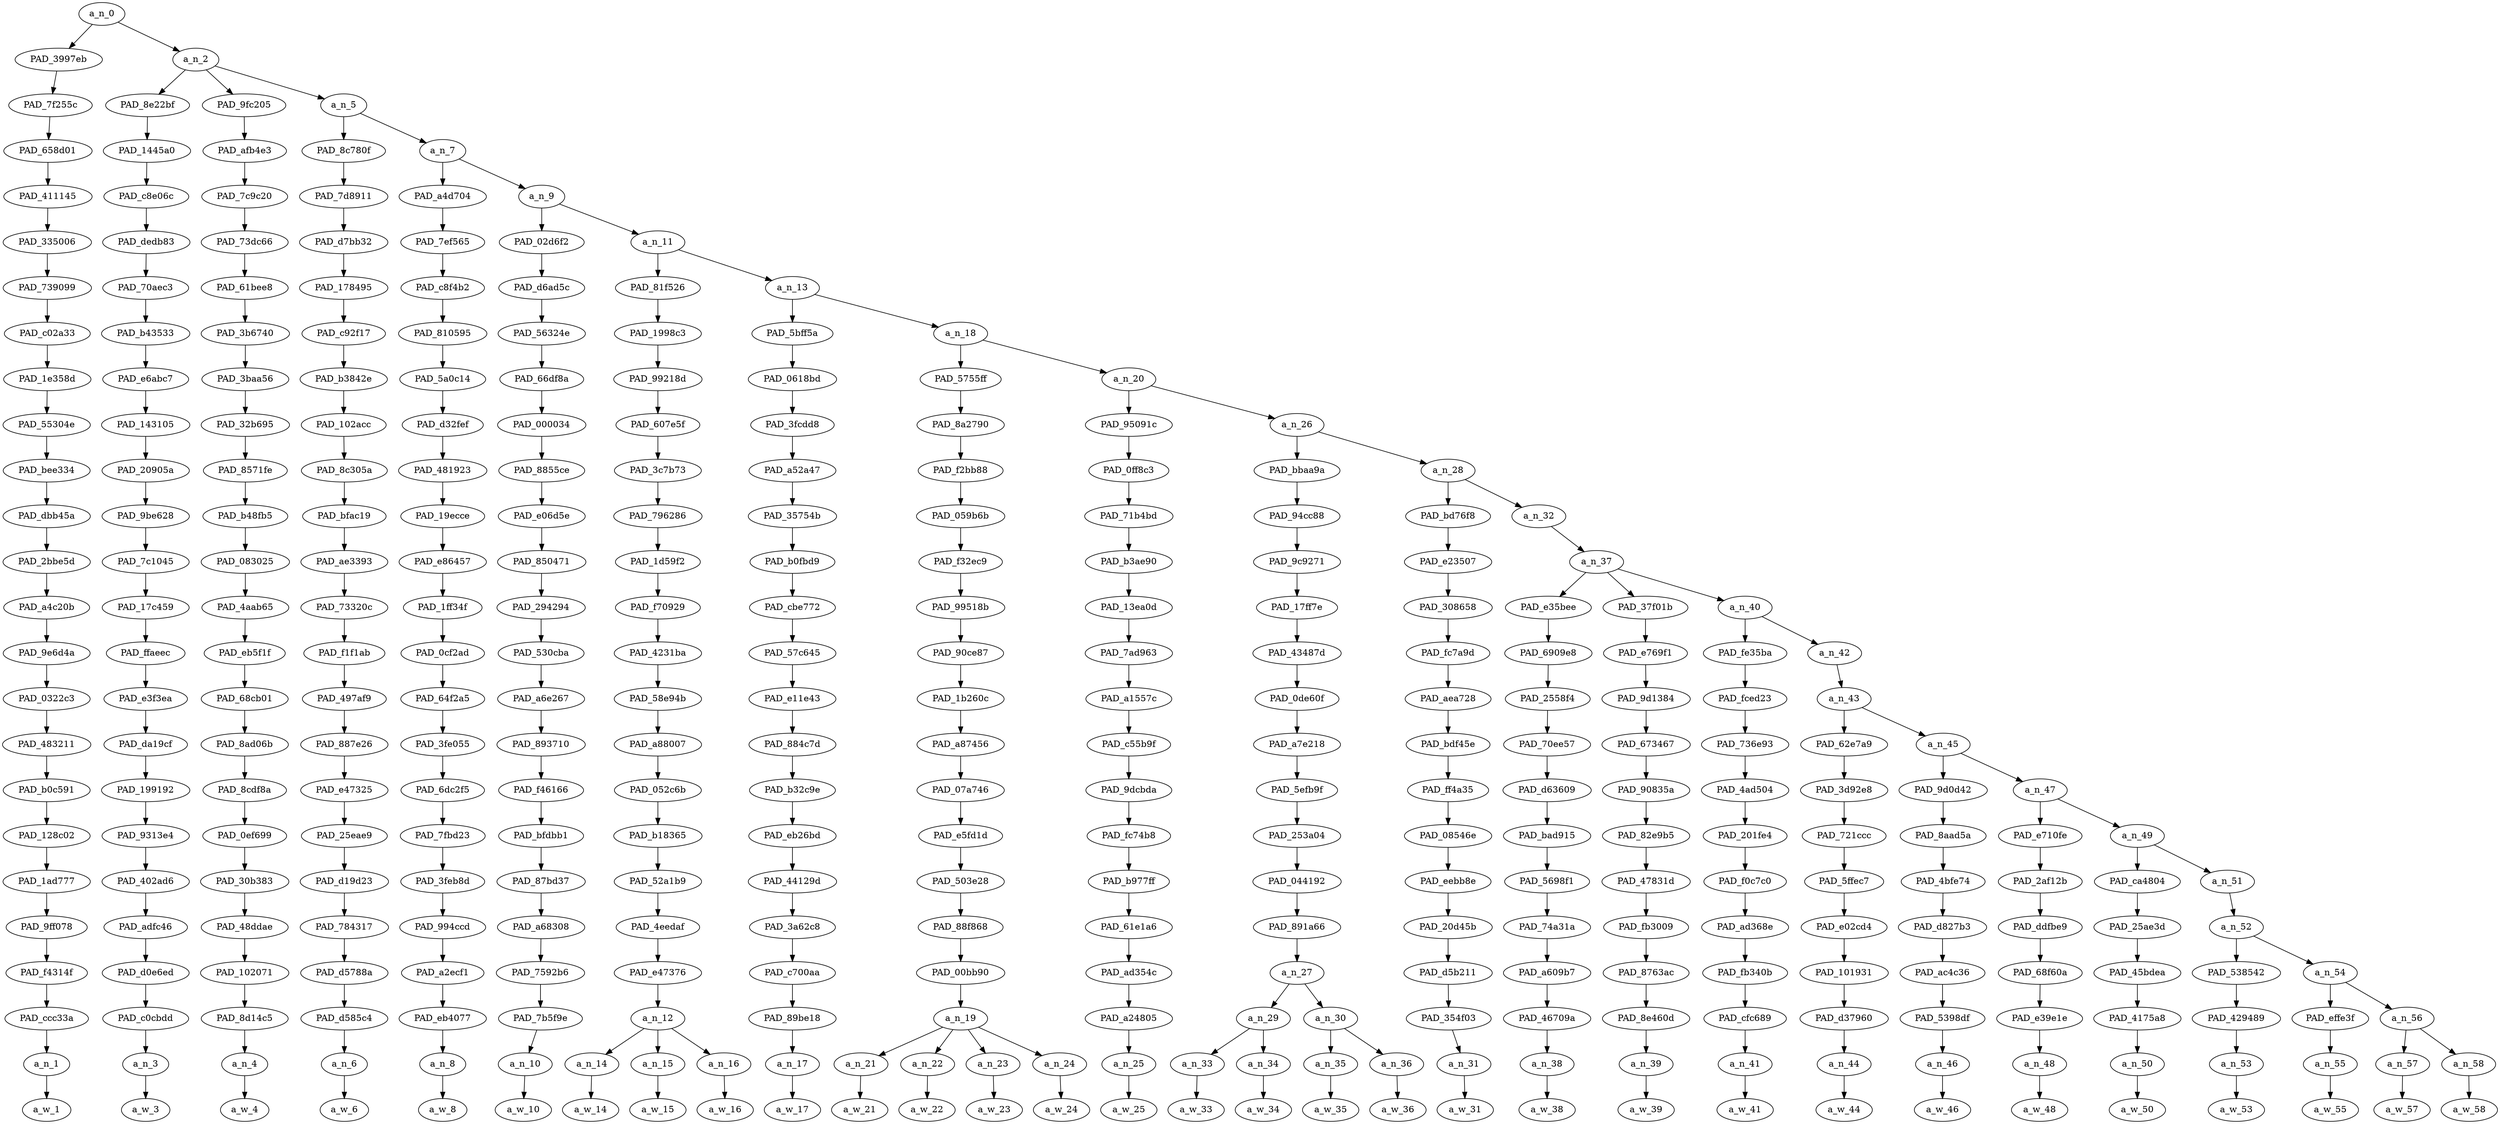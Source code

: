 strict digraph "" {
	a_n_0	[div_dir=1,
		index=0,
		level=24,
		pos="1.2126731872558594,24!",
		text_span="[0, 1, 2, 3, 4, 5, 6, 7, 8, 9, 10, 11, 12, 13, 14, 15, 16, 17, 18, 19, 20, 21, 22, 23, 24, 25, 26, 27, 28, 29, 30]",
		value=0.99999999];
	PAD_3997eb	[div_dir=1,
		index=0,
		level=23,
		pos="0.0,23!",
		text_span="[0]",
		value=0.02581106];
	a_n_0 -> PAD_3997eb;
	a_n_2	[div_dir=1,
		index=1,
		level=23,
		pos="2.4253463745117188,23!",
		text_span="[1, 2, 3, 4, 5, 6, 7, 8, 9, 10, 11, 12, 13, 14, 15, 16, 17, 18, 19, 20, 21, 22, 23, 24, 25, 26, 27, 28, 29, 30]",
		value=0.97408934];
	a_n_0 -> a_n_2;
	PAD_7f255c	[div_dir=1,
		index=0,
		level=22,
		pos="0.0,22!",
		text_span="[0]",
		value=0.02581106];
	PAD_3997eb -> PAD_7f255c;
	PAD_658d01	[div_dir=1,
		index=0,
		level=21,
		pos="0.0,21!",
		text_span="[0]",
		value=0.02581106];
	PAD_7f255c -> PAD_658d01;
	PAD_411145	[div_dir=1,
		index=0,
		level=20,
		pos="0.0,20!",
		text_span="[0]",
		value=0.02581106];
	PAD_658d01 -> PAD_411145;
	PAD_335006	[div_dir=1,
		index=0,
		level=19,
		pos="0.0,19!",
		text_span="[0]",
		value=0.02581106];
	PAD_411145 -> PAD_335006;
	PAD_739099	[div_dir=1,
		index=0,
		level=18,
		pos="0.0,18!",
		text_span="[0]",
		value=0.02581106];
	PAD_335006 -> PAD_739099;
	PAD_c02a33	[div_dir=1,
		index=0,
		level=17,
		pos="0.0,17!",
		text_span="[0]",
		value=0.02581106];
	PAD_739099 -> PAD_c02a33;
	PAD_1e358d	[div_dir=1,
		index=0,
		level=16,
		pos="0.0,16!",
		text_span="[0]",
		value=0.02581106];
	PAD_c02a33 -> PAD_1e358d;
	PAD_55304e	[div_dir=1,
		index=0,
		level=15,
		pos="0.0,15!",
		text_span="[0]",
		value=0.02581106];
	PAD_1e358d -> PAD_55304e;
	PAD_bee334	[div_dir=1,
		index=0,
		level=14,
		pos="0.0,14!",
		text_span="[0]",
		value=0.02581106];
	PAD_55304e -> PAD_bee334;
	PAD_dbb45a	[div_dir=1,
		index=0,
		level=13,
		pos="0.0,13!",
		text_span="[0]",
		value=0.02581106];
	PAD_bee334 -> PAD_dbb45a;
	PAD_2bbe5d	[div_dir=1,
		index=0,
		level=12,
		pos="0.0,12!",
		text_span="[0]",
		value=0.02581106];
	PAD_dbb45a -> PAD_2bbe5d;
	PAD_a4c20b	[div_dir=1,
		index=0,
		level=11,
		pos="0.0,11!",
		text_span="[0]",
		value=0.02581106];
	PAD_2bbe5d -> PAD_a4c20b;
	PAD_9e6d4a	[div_dir=1,
		index=0,
		level=10,
		pos="0.0,10!",
		text_span="[0]",
		value=0.02581106];
	PAD_a4c20b -> PAD_9e6d4a;
	PAD_0322c3	[div_dir=1,
		index=0,
		level=9,
		pos="0.0,9!",
		text_span="[0]",
		value=0.02581106];
	PAD_9e6d4a -> PAD_0322c3;
	PAD_483211	[div_dir=1,
		index=0,
		level=8,
		pos="0.0,8!",
		text_span="[0]",
		value=0.02581106];
	PAD_0322c3 -> PAD_483211;
	PAD_b0c591	[div_dir=1,
		index=0,
		level=7,
		pos="0.0,7!",
		text_span="[0]",
		value=0.02581106];
	PAD_483211 -> PAD_b0c591;
	PAD_128c02	[div_dir=1,
		index=0,
		level=6,
		pos="0.0,6!",
		text_span="[0]",
		value=0.02581106];
	PAD_b0c591 -> PAD_128c02;
	PAD_1ad777	[div_dir=1,
		index=0,
		level=5,
		pos="0.0,5!",
		text_span="[0]",
		value=0.02581106];
	PAD_128c02 -> PAD_1ad777;
	PAD_9ff078	[div_dir=1,
		index=0,
		level=4,
		pos="0.0,4!",
		text_span="[0]",
		value=0.02581106];
	PAD_1ad777 -> PAD_9ff078;
	PAD_f4314f	[div_dir=1,
		index=0,
		level=3,
		pos="0.0,3!",
		text_span="[0]",
		value=0.02581106];
	PAD_9ff078 -> PAD_f4314f;
	PAD_ccc33a	[div_dir=1,
		index=0,
		level=2,
		pos="0.0,2!",
		text_span="[0]",
		value=0.02581106];
	PAD_f4314f -> PAD_ccc33a;
	a_n_1	[div_dir=1,
		index=0,
		level=1,
		pos="0.0,1!",
		text_span="[0]",
		value=0.02581106];
	PAD_ccc33a -> a_n_1;
	a_w_1	[div_dir=0,
		index=0,
		level=0,
		pos="0,0!",
		text_span="[0]",
		value="<user>"];
	a_n_1 -> a_w_1;
	PAD_8e22bf	[div_dir=-1,
		index=1,
		level=22,
		pos="1.0,22!",
		text_span="[1]",
		value=0.02564297];
	a_n_2 -> PAD_8e22bf;
	PAD_9fc205	[div_dir=-1,
		index=2,
		level=22,
		pos="2.0,22!",
		text_span="[2]",
		value=0.02398018];
	a_n_2 -> PAD_9fc205;
	a_n_5	[div_dir=1,
		index=3,
		level=22,
		pos="4.276039123535156,22!",
		text_span="[3, 4, 5, 6, 7, 8, 9, 10, 11, 12, 13, 14, 15, 16, 17, 18, 19, 20, 21, 22, 23, 24, 25, 26, 27, 28, 29, 30]",
		value=0.92436848];
	a_n_2 -> a_n_5;
	PAD_1445a0	[div_dir=-1,
		index=1,
		level=21,
		pos="1.0,21!",
		text_span="[1]",
		value=0.02564297];
	PAD_8e22bf -> PAD_1445a0;
	PAD_c8e06c	[div_dir=-1,
		index=1,
		level=20,
		pos="1.0,20!",
		text_span="[1]",
		value=0.02564297];
	PAD_1445a0 -> PAD_c8e06c;
	PAD_dedb83	[div_dir=-1,
		index=1,
		level=19,
		pos="1.0,19!",
		text_span="[1]",
		value=0.02564297];
	PAD_c8e06c -> PAD_dedb83;
	PAD_70aec3	[div_dir=-1,
		index=1,
		level=18,
		pos="1.0,18!",
		text_span="[1]",
		value=0.02564297];
	PAD_dedb83 -> PAD_70aec3;
	PAD_b43533	[div_dir=-1,
		index=1,
		level=17,
		pos="1.0,17!",
		text_span="[1]",
		value=0.02564297];
	PAD_70aec3 -> PAD_b43533;
	PAD_e6abc7	[div_dir=-1,
		index=1,
		level=16,
		pos="1.0,16!",
		text_span="[1]",
		value=0.02564297];
	PAD_b43533 -> PAD_e6abc7;
	PAD_143105	[div_dir=-1,
		index=1,
		level=15,
		pos="1.0,15!",
		text_span="[1]",
		value=0.02564297];
	PAD_e6abc7 -> PAD_143105;
	PAD_20905a	[div_dir=-1,
		index=1,
		level=14,
		pos="1.0,14!",
		text_span="[1]",
		value=0.02564297];
	PAD_143105 -> PAD_20905a;
	PAD_9be628	[div_dir=-1,
		index=1,
		level=13,
		pos="1.0,13!",
		text_span="[1]",
		value=0.02564297];
	PAD_20905a -> PAD_9be628;
	PAD_7c1045	[div_dir=-1,
		index=1,
		level=12,
		pos="1.0,12!",
		text_span="[1]",
		value=0.02564297];
	PAD_9be628 -> PAD_7c1045;
	PAD_17c459	[div_dir=-1,
		index=1,
		level=11,
		pos="1.0,11!",
		text_span="[1]",
		value=0.02564297];
	PAD_7c1045 -> PAD_17c459;
	PAD_ffaeec	[div_dir=-1,
		index=1,
		level=10,
		pos="1.0,10!",
		text_span="[1]",
		value=0.02564297];
	PAD_17c459 -> PAD_ffaeec;
	PAD_e3f3ea	[div_dir=-1,
		index=1,
		level=9,
		pos="1.0,9!",
		text_span="[1]",
		value=0.02564297];
	PAD_ffaeec -> PAD_e3f3ea;
	PAD_da19cf	[div_dir=-1,
		index=1,
		level=8,
		pos="1.0,8!",
		text_span="[1]",
		value=0.02564297];
	PAD_e3f3ea -> PAD_da19cf;
	PAD_199192	[div_dir=-1,
		index=1,
		level=7,
		pos="1.0,7!",
		text_span="[1]",
		value=0.02564297];
	PAD_da19cf -> PAD_199192;
	PAD_9313e4	[div_dir=-1,
		index=1,
		level=6,
		pos="1.0,6!",
		text_span="[1]",
		value=0.02564297];
	PAD_199192 -> PAD_9313e4;
	PAD_402ad6	[div_dir=-1,
		index=1,
		level=5,
		pos="1.0,5!",
		text_span="[1]",
		value=0.02564297];
	PAD_9313e4 -> PAD_402ad6;
	PAD_adfc46	[div_dir=-1,
		index=1,
		level=4,
		pos="1.0,4!",
		text_span="[1]",
		value=0.02564297];
	PAD_402ad6 -> PAD_adfc46;
	PAD_d0e6ed	[div_dir=-1,
		index=1,
		level=3,
		pos="1.0,3!",
		text_span="[1]",
		value=0.02564297];
	PAD_adfc46 -> PAD_d0e6ed;
	PAD_c0cbdd	[div_dir=-1,
		index=1,
		level=2,
		pos="1.0,2!",
		text_span="[1]",
		value=0.02564297];
	PAD_d0e6ed -> PAD_c0cbdd;
	a_n_3	[div_dir=-1,
		index=1,
		level=1,
		pos="1.0,1!",
		text_span="[1]",
		value=0.02564297];
	PAD_c0cbdd -> a_n_3;
	a_w_3	[div_dir=0,
		index=1,
		level=0,
		pos="1,0!",
		text_span="[1]",
		value=do];
	a_n_3 -> a_w_3;
	PAD_afb4e3	[div_dir=-1,
		index=2,
		level=21,
		pos="2.0,21!",
		text_span="[2]",
		value=0.02398018];
	PAD_9fc205 -> PAD_afb4e3;
	PAD_7c9c20	[div_dir=-1,
		index=2,
		level=20,
		pos="2.0,20!",
		text_span="[2]",
		value=0.02398018];
	PAD_afb4e3 -> PAD_7c9c20;
	PAD_73dc66	[div_dir=-1,
		index=2,
		level=19,
		pos="2.0,19!",
		text_span="[2]",
		value=0.02398018];
	PAD_7c9c20 -> PAD_73dc66;
	PAD_61bee8	[div_dir=-1,
		index=2,
		level=18,
		pos="2.0,18!",
		text_span="[2]",
		value=0.02398018];
	PAD_73dc66 -> PAD_61bee8;
	PAD_3b6740	[div_dir=-1,
		index=2,
		level=17,
		pos="2.0,17!",
		text_span="[2]",
		value=0.02398018];
	PAD_61bee8 -> PAD_3b6740;
	PAD_3baa56	[div_dir=-1,
		index=2,
		level=16,
		pos="2.0,16!",
		text_span="[2]",
		value=0.02398018];
	PAD_3b6740 -> PAD_3baa56;
	PAD_32b695	[div_dir=-1,
		index=2,
		level=15,
		pos="2.0,15!",
		text_span="[2]",
		value=0.02398018];
	PAD_3baa56 -> PAD_32b695;
	PAD_8571fe	[div_dir=-1,
		index=2,
		level=14,
		pos="2.0,14!",
		text_span="[2]",
		value=0.02398018];
	PAD_32b695 -> PAD_8571fe;
	PAD_b48fb5	[div_dir=-1,
		index=2,
		level=13,
		pos="2.0,13!",
		text_span="[2]",
		value=0.02398018];
	PAD_8571fe -> PAD_b48fb5;
	PAD_083025	[div_dir=-1,
		index=2,
		level=12,
		pos="2.0,12!",
		text_span="[2]",
		value=0.02398018];
	PAD_b48fb5 -> PAD_083025;
	PAD_4aab65	[div_dir=-1,
		index=2,
		level=11,
		pos="2.0,11!",
		text_span="[2]",
		value=0.02398018];
	PAD_083025 -> PAD_4aab65;
	PAD_eb5f1f	[div_dir=-1,
		index=2,
		level=10,
		pos="2.0,10!",
		text_span="[2]",
		value=0.02398018];
	PAD_4aab65 -> PAD_eb5f1f;
	PAD_68cb01	[div_dir=-1,
		index=2,
		level=9,
		pos="2.0,9!",
		text_span="[2]",
		value=0.02398018];
	PAD_eb5f1f -> PAD_68cb01;
	PAD_8ad06b	[div_dir=-1,
		index=2,
		level=8,
		pos="2.0,8!",
		text_span="[2]",
		value=0.02398018];
	PAD_68cb01 -> PAD_8ad06b;
	PAD_8cdf8a	[div_dir=-1,
		index=2,
		level=7,
		pos="2.0,7!",
		text_span="[2]",
		value=0.02398018];
	PAD_8ad06b -> PAD_8cdf8a;
	PAD_0ef699	[div_dir=-1,
		index=2,
		level=6,
		pos="2.0,6!",
		text_span="[2]",
		value=0.02398018];
	PAD_8cdf8a -> PAD_0ef699;
	PAD_30b383	[div_dir=-1,
		index=2,
		level=5,
		pos="2.0,5!",
		text_span="[2]",
		value=0.02398018];
	PAD_0ef699 -> PAD_30b383;
	PAD_48ddae	[div_dir=-1,
		index=2,
		level=4,
		pos="2.0,4!",
		text_span="[2]",
		value=0.02398018];
	PAD_30b383 -> PAD_48ddae;
	PAD_102071	[div_dir=-1,
		index=2,
		level=3,
		pos="2.0,3!",
		text_span="[2]",
		value=0.02398018];
	PAD_48ddae -> PAD_102071;
	PAD_8d14c5	[div_dir=-1,
		index=2,
		level=2,
		pos="2.0,2!",
		text_span="[2]",
		value=0.02398018];
	PAD_102071 -> PAD_8d14c5;
	a_n_4	[div_dir=-1,
		index=2,
		level=1,
		pos="2.0,1!",
		text_span="[2]",
		value=0.02398018];
	PAD_8d14c5 -> a_n_4;
	a_w_4	[div_dir=0,
		index=2,
		level=0,
		pos="2,0!",
		text_span="[2]",
		value=not];
	a_n_4 -> a_w_4;
	PAD_8c780f	[div_dir=-1,
		index=3,
		level=21,
		pos="3.0,21!",
		text_span="[3]",
		value=0.02408122];
	a_n_5 -> PAD_8c780f;
	a_n_7	[div_dir=1,
		index=4,
		level=21,
		pos="5.5520782470703125,21!",
		text_span="[4, 5, 6, 7, 8, 9, 10, 11, 12, 13, 14, 15, 16, 17, 18, 19, 20, 21, 22, 23, 24, 25, 26, 27, 28, 29, 30]",
		value=0.90015254];
	a_n_5 -> a_n_7;
	PAD_7d8911	[div_dir=-1,
		index=3,
		level=20,
		pos="3.0,20!",
		text_span="[3]",
		value=0.02408122];
	PAD_8c780f -> PAD_7d8911;
	PAD_d7bb32	[div_dir=-1,
		index=3,
		level=19,
		pos="3.0,19!",
		text_span="[3]",
		value=0.02408122];
	PAD_7d8911 -> PAD_d7bb32;
	PAD_178495	[div_dir=-1,
		index=3,
		level=18,
		pos="3.0,18!",
		text_span="[3]",
		value=0.02408122];
	PAD_d7bb32 -> PAD_178495;
	PAD_c92f17	[div_dir=-1,
		index=3,
		level=17,
		pos="3.0,17!",
		text_span="[3]",
		value=0.02408122];
	PAD_178495 -> PAD_c92f17;
	PAD_b3842e	[div_dir=-1,
		index=3,
		level=16,
		pos="3.0,16!",
		text_span="[3]",
		value=0.02408122];
	PAD_c92f17 -> PAD_b3842e;
	PAD_102acc	[div_dir=-1,
		index=3,
		level=15,
		pos="3.0,15!",
		text_span="[3]",
		value=0.02408122];
	PAD_b3842e -> PAD_102acc;
	PAD_8c305a	[div_dir=-1,
		index=3,
		level=14,
		pos="3.0,14!",
		text_span="[3]",
		value=0.02408122];
	PAD_102acc -> PAD_8c305a;
	PAD_bfac19	[div_dir=-1,
		index=3,
		level=13,
		pos="3.0,13!",
		text_span="[3]",
		value=0.02408122];
	PAD_8c305a -> PAD_bfac19;
	PAD_ae3393	[div_dir=-1,
		index=3,
		level=12,
		pos="3.0,12!",
		text_span="[3]",
		value=0.02408122];
	PAD_bfac19 -> PAD_ae3393;
	PAD_73320c	[div_dir=-1,
		index=3,
		level=11,
		pos="3.0,11!",
		text_span="[3]",
		value=0.02408122];
	PAD_ae3393 -> PAD_73320c;
	PAD_f1f1ab	[div_dir=-1,
		index=3,
		level=10,
		pos="3.0,10!",
		text_span="[3]",
		value=0.02408122];
	PAD_73320c -> PAD_f1f1ab;
	PAD_497af9	[div_dir=-1,
		index=3,
		level=9,
		pos="3.0,9!",
		text_span="[3]",
		value=0.02408122];
	PAD_f1f1ab -> PAD_497af9;
	PAD_887e26	[div_dir=-1,
		index=3,
		level=8,
		pos="3.0,8!",
		text_span="[3]",
		value=0.02408122];
	PAD_497af9 -> PAD_887e26;
	PAD_e47325	[div_dir=-1,
		index=3,
		level=7,
		pos="3.0,7!",
		text_span="[3]",
		value=0.02408122];
	PAD_887e26 -> PAD_e47325;
	PAD_25eae9	[div_dir=-1,
		index=3,
		level=6,
		pos="3.0,6!",
		text_span="[3]",
		value=0.02408122];
	PAD_e47325 -> PAD_25eae9;
	PAD_d19d23	[div_dir=-1,
		index=3,
		level=5,
		pos="3.0,5!",
		text_span="[3]",
		value=0.02408122];
	PAD_25eae9 -> PAD_d19d23;
	PAD_784317	[div_dir=-1,
		index=3,
		level=4,
		pos="3.0,4!",
		text_span="[3]",
		value=0.02408122];
	PAD_d19d23 -> PAD_784317;
	PAD_d5788a	[div_dir=-1,
		index=3,
		level=3,
		pos="3.0,3!",
		text_span="[3]",
		value=0.02408122];
	PAD_784317 -> PAD_d5788a;
	PAD_d585c4	[div_dir=-1,
		index=3,
		level=2,
		pos="3.0,2!",
		text_span="[3]",
		value=0.02408122];
	PAD_d5788a -> PAD_d585c4;
	a_n_6	[div_dir=-1,
		index=3,
		level=1,
		pos="3.0,1!",
		text_span="[3]",
		value=0.02408122];
	PAD_d585c4 -> a_n_6;
	a_w_6	[div_dir=0,
		index=3,
		level=0,
		pos="3,0!",
		text_span="[3]",
		value=be];
	a_n_6 -> a_w_6;
	PAD_a4d704	[div_dir=-1,
		index=4,
		level=20,
		pos="4.0,20!",
		text_span="[4]",
		value=0.03115845];
	a_n_7 -> PAD_a4d704;
	a_n_9	[div_dir=1,
		index=5,
		level=20,
		pos="7.104156494140625,20!",
		text_span="[5, 6, 7, 8, 9, 10, 11, 12, 13, 14, 15, 16, 17, 18, 19, 20, 21, 22, 23, 24, 25, 26, 27, 28, 29, 30]",
		value=0.86882609];
	a_n_7 -> a_n_9;
	PAD_7ef565	[div_dir=-1,
		index=4,
		level=19,
		pos="4.0,19!",
		text_span="[4]",
		value=0.03115845];
	PAD_a4d704 -> PAD_7ef565;
	PAD_c8f4b2	[div_dir=-1,
		index=4,
		level=18,
		pos="4.0,18!",
		text_span="[4]",
		value=0.03115845];
	PAD_7ef565 -> PAD_c8f4b2;
	PAD_810595	[div_dir=-1,
		index=4,
		level=17,
		pos="4.0,17!",
		text_span="[4]",
		value=0.03115845];
	PAD_c8f4b2 -> PAD_810595;
	PAD_5a0c14	[div_dir=-1,
		index=4,
		level=16,
		pos="4.0,16!",
		text_span="[4]",
		value=0.03115845];
	PAD_810595 -> PAD_5a0c14;
	PAD_d32fef	[div_dir=-1,
		index=4,
		level=15,
		pos="4.0,15!",
		text_span="[4]",
		value=0.03115845];
	PAD_5a0c14 -> PAD_d32fef;
	PAD_481923	[div_dir=-1,
		index=4,
		level=14,
		pos="4.0,14!",
		text_span="[4]",
		value=0.03115845];
	PAD_d32fef -> PAD_481923;
	PAD_19ecce	[div_dir=-1,
		index=4,
		level=13,
		pos="4.0,13!",
		text_span="[4]",
		value=0.03115845];
	PAD_481923 -> PAD_19ecce;
	PAD_e86457	[div_dir=-1,
		index=4,
		level=12,
		pos="4.0,12!",
		text_span="[4]",
		value=0.03115845];
	PAD_19ecce -> PAD_e86457;
	PAD_1ff34f	[div_dir=-1,
		index=4,
		level=11,
		pos="4.0,11!",
		text_span="[4]",
		value=0.03115845];
	PAD_e86457 -> PAD_1ff34f;
	PAD_0cf2ad	[div_dir=-1,
		index=4,
		level=10,
		pos="4.0,10!",
		text_span="[4]",
		value=0.03115845];
	PAD_1ff34f -> PAD_0cf2ad;
	PAD_64f2a5	[div_dir=-1,
		index=4,
		level=9,
		pos="4.0,9!",
		text_span="[4]",
		value=0.03115845];
	PAD_0cf2ad -> PAD_64f2a5;
	PAD_3fe055	[div_dir=-1,
		index=4,
		level=8,
		pos="4.0,8!",
		text_span="[4]",
		value=0.03115845];
	PAD_64f2a5 -> PAD_3fe055;
	PAD_6dc2f5	[div_dir=-1,
		index=4,
		level=7,
		pos="4.0,7!",
		text_span="[4]",
		value=0.03115845];
	PAD_3fe055 -> PAD_6dc2f5;
	PAD_7fbd23	[div_dir=-1,
		index=4,
		level=6,
		pos="4.0,6!",
		text_span="[4]",
		value=0.03115845];
	PAD_6dc2f5 -> PAD_7fbd23;
	PAD_3feb8d	[div_dir=-1,
		index=4,
		level=5,
		pos="4.0,5!",
		text_span="[4]",
		value=0.03115845];
	PAD_7fbd23 -> PAD_3feb8d;
	PAD_994ccd	[div_dir=-1,
		index=4,
		level=4,
		pos="4.0,4!",
		text_span="[4]",
		value=0.03115845];
	PAD_3feb8d -> PAD_994ccd;
	PAD_a2ecf1	[div_dir=-1,
		index=4,
		level=3,
		pos="4.0,3!",
		text_span="[4]",
		value=0.03115845];
	PAD_994ccd -> PAD_a2ecf1;
	PAD_eb4077	[div_dir=-1,
		index=4,
		level=2,
		pos="4.0,2!",
		text_span="[4]",
		value=0.03115845];
	PAD_a2ecf1 -> PAD_eb4077;
	a_n_8	[div_dir=-1,
		index=4,
		level=1,
		pos="4.0,1!",
		text_span="[4]",
		value=0.03115845];
	PAD_eb4077 -> a_n_8;
	a_w_8	[div_dir=0,
		index=4,
		level=0,
		pos="4,0!",
		text_span="[4]",
		value=scared];
	a_n_8 -> a_w_8;
	PAD_02d6f2	[div_dir=-1,
		index=5,
		level=19,
		pos="5.0,19!",
		text_span="[5]",
		value=0.02074147];
	a_n_9 -> PAD_02d6f2;
	a_n_11	[div_dir=1,
		index=6,
		level=19,
		pos="9.20831298828125,19!",
		text_span="[6, 7, 8, 9, 10, 11, 12, 13, 14, 15, 16, 17, 18, 19, 20, 21, 22, 23, 24, 25, 26, 27, 28, 29, 30]",
		value=0.84789251];
	a_n_9 -> a_n_11;
	PAD_d6ad5c	[div_dir=-1,
		index=5,
		level=18,
		pos="5.0,18!",
		text_span="[5]",
		value=0.02074147];
	PAD_02d6f2 -> PAD_d6ad5c;
	PAD_56324e	[div_dir=-1,
		index=5,
		level=17,
		pos="5.0,17!",
		text_span="[5]",
		value=0.02074147];
	PAD_d6ad5c -> PAD_56324e;
	PAD_66df8a	[div_dir=-1,
		index=5,
		level=16,
		pos="5.0,16!",
		text_span="[5]",
		value=0.02074147];
	PAD_56324e -> PAD_66df8a;
	PAD_000034	[div_dir=-1,
		index=5,
		level=15,
		pos="5.0,15!",
		text_span="[5]",
		value=0.02074147];
	PAD_66df8a -> PAD_000034;
	PAD_8855ce	[div_dir=-1,
		index=5,
		level=14,
		pos="5.0,14!",
		text_span="[5]",
		value=0.02074147];
	PAD_000034 -> PAD_8855ce;
	PAD_e06d5e	[div_dir=-1,
		index=5,
		level=13,
		pos="5.0,13!",
		text_span="[5]",
		value=0.02074147];
	PAD_8855ce -> PAD_e06d5e;
	PAD_850471	[div_dir=-1,
		index=5,
		level=12,
		pos="5.0,12!",
		text_span="[5]",
		value=0.02074147];
	PAD_e06d5e -> PAD_850471;
	PAD_294294	[div_dir=-1,
		index=5,
		level=11,
		pos="5.0,11!",
		text_span="[5]",
		value=0.02074147];
	PAD_850471 -> PAD_294294;
	PAD_530cba	[div_dir=-1,
		index=5,
		level=10,
		pos="5.0,10!",
		text_span="[5]",
		value=0.02074147];
	PAD_294294 -> PAD_530cba;
	PAD_a6e267	[div_dir=-1,
		index=5,
		level=9,
		pos="5.0,9!",
		text_span="[5]",
		value=0.02074147];
	PAD_530cba -> PAD_a6e267;
	PAD_893710	[div_dir=-1,
		index=5,
		level=8,
		pos="5.0,8!",
		text_span="[5]",
		value=0.02074147];
	PAD_a6e267 -> PAD_893710;
	PAD_f46166	[div_dir=-1,
		index=5,
		level=7,
		pos="5.0,7!",
		text_span="[5]",
		value=0.02074147];
	PAD_893710 -> PAD_f46166;
	PAD_bfdbb1	[div_dir=-1,
		index=5,
		level=6,
		pos="5.0,6!",
		text_span="[5]",
		value=0.02074147];
	PAD_f46166 -> PAD_bfdbb1;
	PAD_87bd37	[div_dir=-1,
		index=5,
		level=5,
		pos="5.0,5!",
		text_span="[5]",
		value=0.02074147];
	PAD_bfdbb1 -> PAD_87bd37;
	PAD_a68308	[div_dir=-1,
		index=5,
		level=4,
		pos="5.0,4!",
		text_span="[5]",
		value=0.02074147];
	PAD_87bd37 -> PAD_a68308;
	PAD_7592b6	[div_dir=-1,
		index=5,
		level=3,
		pos="5.0,3!",
		text_span="[5]",
		value=0.02074147];
	PAD_a68308 -> PAD_7592b6;
	PAD_7b5f9e	[div_dir=-1,
		index=5,
		level=2,
		pos="5.0,2!",
		text_span="[5]",
		value=0.02074147];
	PAD_7592b6 -> PAD_7b5f9e;
	a_n_10	[div_dir=-1,
		index=5,
		level=1,
		pos="5.0,1!",
		text_span="[5]",
		value=0.02074147];
	PAD_7b5f9e -> a_n_10;
	a_w_10	[div_dir=0,
		index=5,
		level=0,
		pos="5,0!",
		text_span="[5]",
		value=of];
	a_n_10 -> a_w_10;
	PAD_81f526	[div_dir=1,
		index=6,
		level=18,
		pos="7.0,18!",
		text_span="[6, 7, 8]",
		value=0.11659802];
	a_n_11 -> PAD_81f526;
	a_n_13	[div_dir=1,
		index=7,
		level=18,
		pos="11.4166259765625,18!",
		text_span="[9, 10, 11, 12, 13, 14, 15, 16, 17, 18, 19, 20, 21, 22, 23, 24, 25, 26, 27, 28, 29, 30]",
		value=0.73108795];
	a_n_11 -> a_n_13;
	PAD_1998c3	[div_dir=1,
		index=6,
		level=17,
		pos="7.0,17!",
		text_span="[6, 7, 8]",
		value=0.11659802];
	PAD_81f526 -> PAD_1998c3;
	PAD_99218d	[div_dir=1,
		index=6,
		level=16,
		pos="7.0,16!",
		text_span="[6, 7, 8]",
		value=0.11659802];
	PAD_1998c3 -> PAD_99218d;
	PAD_607e5f	[div_dir=1,
		index=6,
		level=15,
		pos="7.0,15!",
		text_span="[6, 7, 8]",
		value=0.11659802];
	PAD_99218d -> PAD_607e5f;
	PAD_3c7b73	[div_dir=1,
		index=6,
		level=14,
		pos="7.0,14!",
		text_span="[6, 7, 8]",
		value=0.11659802];
	PAD_607e5f -> PAD_3c7b73;
	PAD_796286	[div_dir=1,
		index=6,
		level=13,
		pos="7.0,13!",
		text_span="[6, 7, 8]",
		value=0.11659802];
	PAD_3c7b73 -> PAD_796286;
	PAD_1d59f2	[div_dir=1,
		index=6,
		level=12,
		pos="7.0,12!",
		text_span="[6, 7, 8]",
		value=0.11659802];
	PAD_796286 -> PAD_1d59f2;
	PAD_f70929	[div_dir=1,
		index=6,
		level=11,
		pos="7.0,11!",
		text_span="[6, 7, 8]",
		value=0.11659802];
	PAD_1d59f2 -> PAD_f70929;
	PAD_4231ba	[div_dir=1,
		index=6,
		level=10,
		pos="7.0,10!",
		text_span="[6, 7, 8]",
		value=0.11659802];
	PAD_f70929 -> PAD_4231ba;
	PAD_58e94b	[div_dir=1,
		index=6,
		level=9,
		pos="7.0,9!",
		text_span="[6, 7, 8]",
		value=0.11659802];
	PAD_4231ba -> PAD_58e94b;
	PAD_a88007	[div_dir=1,
		index=6,
		level=8,
		pos="7.0,8!",
		text_span="[6, 7, 8]",
		value=0.11659802];
	PAD_58e94b -> PAD_a88007;
	PAD_052c6b	[div_dir=1,
		index=6,
		level=7,
		pos="7.0,7!",
		text_span="[6, 7, 8]",
		value=0.11659802];
	PAD_a88007 -> PAD_052c6b;
	PAD_b18365	[div_dir=1,
		index=6,
		level=6,
		pos="7.0,6!",
		text_span="[6, 7, 8]",
		value=0.11659802];
	PAD_052c6b -> PAD_b18365;
	PAD_52a1b9	[div_dir=1,
		index=6,
		level=5,
		pos="7.0,5!",
		text_span="[6, 7, 8]",
		value=0.11659802];
	PAD_b18365 -> PAD_52a1b9;
	PAD_4eedaf	[div_dir=1,
		index=6,
		level=4,
		pos="7.0,4!",
		text_span="[6, 7, 8]",
		value=0.11659802];
	PAD_52a1b9 -> PAD_4eedaf;
	PAD_e47376	[div_dir=1,
		index=6,
		level=3,
		pos="7.0,3!",
		text_span="[6, 7, 8]",
		value=0.11659802];
	PAD_4eedaf -> PAD_e47376;
	a_n_12	[div_dir=1,
		index=6,
		level=2,
		pos="7.0,2!",
		text_span="[6, 7, 8]",
		value=0.11659802];
	PAD_e47376 -> a_n_12;
	a_n_14	[div_dir=-1,
		index=6,
		level=1,
		pos="6.0,1!",
		text_span="[6]",
		value=0.02693275];
	a_n_12 -> a_n_14;
	a_n_15	[div_dir=1,
		index=7,
		level=1,
		pos="7.0,1!",
		text_span="[7]",
		value=0.04229594];
	a_n_12 -> a_n_15;
	a_n_16	[div_dir=1,
		index=8,
		level=1,
		pos="8.0,1!",
		text_span="[8]",
		value=0.04730404];
	a_n_12 -> a_n_16;
	a_w_14	[div_dir=0,
		index=6,
		level=0,
		pos="6,0!",
		text_span="[6]",
		value=that];
	a_n_14 -> a_w_14;
	a_w_15	[div_dir=0,
		index=7,
		level=0,
		pos="7,0!",
		text_span="[7]",
		value=real];
	a_n_15 -> a_w_15;
	a_w_16	[div_dir=0,
		index=8,
		level=0,
		pos="8,0!",
		text_span="[8]",
		value=women];
	a_n_16 -> a_w_16;
	PAD_5bff5a	[div_dir=1,
		index=7,
		level=17,
		pos="9.0,17!",
		text_span="[9]",
		value=0.03127296];
	a_n_13 -> PAD_5bff5a;
	a_n_18	[div_dir=1,
		index=8,
		level=17,
		pos="13.833251953125,17!",
		text_span="[10, 11, 12, 13, 14, 15, 16, 17, 18, 19, 20, 21, 22, 23, 24, 25, 26, 27, 28, 29, 30]",
		value=0.69961886];
	a_n_13 -> a_n_18;
	PAD_0618bd	[div_dir=1,
		index=7,
		level=16,
		pos="9.0,16!",
		text_span="[9]",
		value=0.03127296];
	PAD_5bff5a -> PAD_0618bd;
	PAD_3fcdd8	[div_dir=1,
		index=7,
		level=15,
		pos="9.0,15!",
		text_span="[9]",
		value=0.03127296];
	PAD_0618bd -> PAD_3fcdd8;
	PAD_a52a47	[div_dir=1,
		index=7,
		level=14,
		pos="9.0,14!",
		text_span="[9]",
		value=0.03127296];
	PAD_3fcdd8 -> PAD_a52a47;
	PAD_35754b	[div_dir=1,
		index=7,
		level=13,
		pos="9.0,13!",
		text_span="[9]",
		value=0.03127296];
	PAD_a52a47 -> PAD_35754b;
	PAD_b0fbd9	[div_dir=1,
		index=7,
		level=12,
		pos="9.0,12!",
		text_span="[9]",
		value=0.03127296];
	PAD_35754b -> PAD_b0fbd9;
	PAD_cbe772	[div_dir=1,
		index=7,
		level=11,
		pos="9.0,11!",
		text_span="[9]",
		value=0.03127296];
	PAD_b0fbd9 -> PAD_cbe772;
	PAD_57c645	[div_dir=1,
		index=7,
		level=10,
		pos="9.0,10!",
		text_span="[9]",
		value=0.03127296];
	PAD_cbe772 -> PAD_57c645;
	PAD_e11e43	[div_dir=1,
		index=7,
		level=9,
		pos="9.0,9!",
		text_span="[9]",
		value=0.03127296];
	PAD_57c645 -> PAD_e11e43;
	PAD_884c7d	[div_dir=1,
		index=7,
		level=8,
		pos="9.0,8!",
		text_span="[9]",
		value=0.03127296];
	PAD_e11e43 -> PAD_884c7d;
	PAD_b32c9e	[div_dir=1,
		index=7,
		level=7,
		pos="9.0,7!",
		text_span="[9]",
		value=0.03127296];
	PAD_884c7d -> PAD_b32c9e;
	PAD_eb26bd	[div_dir=1,
		index=7,
		level=6,
		pos="9.0,6!",
		text_span="[9]",
		value=0.03127296];
	PAD_b32c9e -> PAD_eb26bd;
	PAD_44129d	[div_dir=1,
		index=7,
		level=5,
		pos="9.0,5!",
		text_span="[9]",
		value=0.03127296];
	PAD_eb26bd -> PAD_44129d;
	PAD_3a62c8	[div_dir=1,
		index=7,
		level=4,
		pos="9.0,4!",
		text_span="[9]",
		value=0.03127296];
	PAD_44129d -> PAD_3a62c8;
	PAD_c700aa	[div_dir=1,
		index=7,
		level=3,
		pos="9.0,3!",
		text_span="[9]",
		value=0.03127296];
	PAD_3a62c8 -> PAD_c700aa;
	PAD_89be18	[div_dir=1,
		index=7,
		level=2,
		pos="9.0,2!",
		text_span="[9]",
		value=0.03127296];
	PAD_c700aa -> PAD_89be18;
	a_n_17	[div_dir=1,
		index=9,
		level=1,
		pos="9.0,1!",
		text_span="[9]",
		value=0.03127296];
	PAD_89be18 -> a_n_17;
	a_w_17	[div_dir=0,
		index=9,
		level=0,
		pos="9,0!",
		text_span="[9]",
		value=like];
	a_n_17 -> a_w_17;
	PAD_5755ff	[div_dir=1,
		index=8,
		level=16,
		pos="11.5,16!",
		text_span="[10, 11, 12, 13]",
		value=0.16341279];
	a_n_18 -> PAD_5755ff;
	a_n_20	[div_dir=1,
		index=9,
		level=16,
		pos="16.16650390625,16!",
		text_span="[14, 15, 16, 17, 18, 19, 20, 21, 22, 23, 24, 25, 26, 27, 28, 29, 30]",
		value=0.53603190];
	a_n_18 -> a_n_20;
	PAD_8a2790	[div_dir=1,
		index=8,
		level=15,
		pos="11.5,15!",
		text_span="[10, 11, 12, 13]",
		value=0.16341279];
	PAD_5755ff -> PAD_8a2790;
	PAD_f2bb88	[div_dir=1,
		index=8,
		level=14,
		pos="11.5,14!",
		text_span="[10, 11, 12, 13]",
		value=0.16341279];
	PAD_8a2790 -> PAD_f2bb88;
	PAD_059b6b	[div_dir=1,
		index=8,
		level=13,
		pos="11.5,13!",
		text_span="[10, 11, 12, 13]",
		value=0.16341279];
	PAD_f2bb88 -> PAD_059b6b;
	PAD_f32ec9	[div_dir=1,
		index=8,
		level=12,
		pos="11.5,12!",
		text_span="[10, 11, 12, 13]",
		value=0.16341279];
	PAD_059b6b -> PAD_f32ec9;
	PAD_99518b	[div_dir=1,
		index=8,
		level=11,
		pos="11.5,11!",
		text_span="[10, 11, 12, 13]",
		value=0.16341279];
	PAD_f32ec9 -> PAD_99518b;
	PAD_90ce87	[div_dir=1,
		index=8,
		level=10,
		pos="11.5,10!",
		text_span="[10, 11, 12, 13]",
		value=0.16341279];
	PAD_99518b -> PAD_90ce87;
	PAD_1b260c	[div_dir=1,
		index=8,
		level=9,
		pos="11.5,9!",
		text_span="[10, 11, 12, 13]",
		value=0.16341279];
	PAD_90ce87 -> PAD_1b260c;
	PAD_a87456	[div_dir=1,
		index=8,
		level=8,
		pos="11.5,8!",
		text_span="[10, 11, 12, 13]",
		value=0.16341279];
	PAD_1b260c -> PAD_a87456;
	PAD_07a746	[div_dir=1,
		index=8,
		level=7,
		pos="11.5,7!",
		text_span="[10, 11, 12, 13]",
		value=0.16341279];
	PAD_a87456 -> PAD_07a746;
	PAD_e5fd1d	[div_dir=1,
		index=8,
		level=6,
		pos="11.5,6!",
		text_span="[10, 11, 12, 13]",
		value=0.16341279];
	PAD_07a746 -> PAD_e5fd1d;
	PAD_503e28	[div_dir=1,
		index=8,
		level=5,
		pos="11.5,5!",
		text_span="[10, 11, 12, 13]",
		value=0.16341279];
	PAD_e5fd1d -> PAD_503e28;
	PAD_88f868	[div_dir=1,
		index=8,
		level=4,
		pos="11.5,4!",
		text_span="[10, 11, 12, 13]",
		value=0.16341279];
	PAD_503e28 -> PAD_88f868;
	PAD_00bb90	[div_dir=1,
		index=8,
		level=3,
		pos="11.5,3!",
		text_span="[10, 11, 12, 13]",
		value=0.16341279];
	PAD_88f868 -> PAD_00bb90;
	a_n_19	[div_dir=1,
		index=8,
		level=2,
		pos="11.5,2!",
		text_span="[10, 11, 12, 13]",
		value=0.16341279];
	PAD_00bb90 -> a_n_19;
	a_n_21	[div_dir=-1,
		index=10,
		level=1,
		pos="10.0,1!",
		text_span="[10]",
		value=0.02607530];
	a_n_19 -> a_n_21;
	a_n_22	[div_dir=1,
		index=11,
		level=1,
		pos="11.0,1!",
		text_span="[11]",
		value=0.03406388];
	a_n_19 -> a_n_22;
	a_n_23	[div_dir=1,
		index=12,
		level=1,
		pos="12.0,1!",
		text_span="[12]",
		value=0.04529386];
	a_n_19 -> a_n_23;
	a_n_24	[div_dir=1,
		index=13,
		level=1,
		pos="13.0,1!",
		text_span="[13]",
		value=0.05777519];
	a_n_19 -> a_n_24;
	a_w_21	[div_dir=0,
		index=10,
		level=0,
		pos="10,0!",
		text_span="[10]",
		value=a];
	a_n_21 -> a_w_21;
	a_w_22	[div_dir=0,
		index=11,
		level=0,
		pos="11,0!",
		text_span="[11]",
		value=strong];
	a_n_22 -> a_w_22;
	a_w_23	[div_dir=0,
		index=12,
		level=0,
		pos="12,0!",
		text_span="[12]",
		value=confident];
	a_n_23 -> a_w_23;
	a_w_24	[div_dir=0,
		index=13,
		level=0,
		pos="13,0!",
		text_span="[13]",
		value=man];
	a_n_24 -> a_w_24;
	PAD_95091c	[div_dir=-1,
		index=9,
		level=15,
		pos="14.0,15!",
		text_span="[14]",
		value=0.02566776];
	a_n_20 -> PAD_95091c;
	a_n_26	[div_dir=1,
		index=10,
		level=15,
		pos="18.3330078125,15!",
		text_span="[15, 16, 17, 18, 19, 20, 21, 22, 23, 24, 25, 26, 27, 28, 29, 30]",
		value=0.51026856];
	a_n_20 -> a_n_26;
	PAD_0ff8c3	[div_dir=-1,
		index=9,
		level=14,
		pos="14.0,14!",
		text_span="[14]",
		value=0.02566776];
	PAD_95091c -> PAD_0ff8c3;
	PAD_71b4bd	[div_dir=-1,
		index=9,
		level=13,
		pos="14.0,13!",
		text_span="[14]",
		value=0.02566776];
	PAD_0ff8c3 -> PAD_71b4bd;
	PAD_b3ae90	[div_dir=-1,
		index=9,
		level=12,
		pos="14.0,12!",
		text_span="[14]",
		value=0.02566776];
	PAD_71b4bd -> PAD_b3ae90;
	PAD_13ea0d	[div_dir=-1,
		index=9,
		level=11,
		pos="14.0,11!",
		text_span="[14]",
		value=0.02566776];
	PAD_b3ae90 -> PAD_13ea0d;
	PAD_7ad963	[div_dir=-1,
		index=9,
		level=10,
		pos="14.0,10!",
		text_span="[14]",
		value=0.02566776];
	PAD_13ea0d -> PAD_7ad963;
	PAD_a1557c	[div_dir=-1,
		index=9,
		level=9,
		pos="14.0,9!",
		text_span="[14]",
		value=0.02566776];
	PAD_7ad963 -> PAD_a1557c;
	PAD_c55b9f	[div_dir=-1,
		index=9,
		level=8,
		pos="14.0,8!",
		text_span="[14]",
		value=0.02566776];
	PAD_a1557c -> PAD_c55b9f;
	PAD_9dcbda	[div_dir=-1,
		index=9,
		level=7,
		pos="14.0,7!",
		text_span="[14]",
		value=0.02566776];
	PAD_c55b9f -> PAD_9dcbda;
	PAD_fc74b8	[div_dir=-1,
		index=9,
		level=6,
		pos="14.0,6!",
		text_span="[14]",
		value=0.02566776];
	PAD_9dcbda -> PAD_fc74b8;
	PAD_b977ff	[div_dir=-1,
		index=9,
		level=5,
		pos="14.0,5!",
		text_span="[14]",
		value=0.02566776];
	PAD_fc74b8 -> PAD_b977ff;
	PAD_61e1a6	[div_dir=-1,
		index=9,
		level=4,
		pos="14.0,4!",
		text_span="[14]",
		value=0.02566776];
	PAD_b977ff -> PAD_61e1a6;
	PAD_ad354c	[div_dir=-1,
		index=9,
		level=3,
		pos="14.0,3!",
		text_span="[14]",
		value=0.02566776];
	PAD_61e1a6 -> PAD_ad354c;
	PAD_a24805	[div_dir=-1,
		index=9,
		level=2,
		pos="14.0,2!",
		text_span="[14]",
		value=0.02566776];
	PAD_ad354c -> PAD_a24805;
	a_n_25	[div_dir=-1,
		index=14,
		level=1,
		pos="14.0,1!",
		text_span="[14]",
		value=0.02566776];
	PAD_a24805 -> a_n_25;
	a_w_25	[div_dir=0,
		index=14,
		level=0,
		pos="14,0!",
		text_span="[14]",
		value=not1];
	a_n_25 -> a_w_25;
	PAD_bbaa9a	[div_dir=1,
		index=10,
		level=14,
		pos="16.5,14!",
		text_span="[15, 16, 17, 18]",
		value=0.12947307];
	a_n_26 -> PAD_bbaa9a;
	a_n_28	[div_dir=1,
		index=11,
		level=14,
		pos="20.166015625,14!",
		text_span="[19, 20, 21, 22, 23, 24, 25, 26, 27, 28, 29, 30]",
		value=0.38069134];
	a_n_26 -> a_n_28;
	PAD_94cc88	[div_dir=1,
		index=10,
		level=13,
		pos="16.5,13!",
		text_span="[15, 16, 17, 18]",
		value=0.12947307];
	PAD_bbaa9a -> PAD_94cc88;
	PAD_9c9271	[div_dir=1,
		index=10,
		level=12,
		pos="16.5,12!",
		text_span="[15, 16, 17, 18]",
		value=0.12947307];
	PAD_94cc88 -> PAD_9c9271;
	PAD_17ff7e	[div_dir=1,
		index=10,
		level=11,
		pos="16.5,11!",
		text_span="[15, 16, 17, 18]",
		value=0.12947307];
	PAD_9c9271 -> PAD_17ff7e;
	PAD_43487d	[div_dir=1,
		index=10,
		level=10,
		pos="16.5,10!",
		text_span="[15, 16, 17, 18]",
		value=0.12947307];
	PAD_17ff7e -> PAD_43487d;
	PAD_0de60f	[div_dir=1,
		index=10,
		level=9,
		pos="16.5,9!",
		text_span="[15, 16, 17, 18]",
		value=0.12947307];
	PAD_43487d -> PAD_0de60f;
	PAD_a7e218	[div_dir=1,
		index=10,
		level=8,
		pos="16.5,8!",
		text_span="[15, 16, 17, 18]",
		value=0.12947307];
	PAD_0de60f -> PAD_a7e218;
	PAD_5efb9f	[div_dir=1,
		index=10,
		level=7,
		pos="16.5,7!",
		text_span="[15, 16, 17, 18]",
		value=0.12947307];
	PAD_a7e218 -> PAD_5efb9f;
	PAD_253a04	[div_dir=1,
		index=10,
		level=6,
		pos="16.5,6!",
		text_span="[15, 16, 17, 18]",
		value=0.12947307];
	PAD_5efb9f -> PAD_253a04;
	PAD_044192	[div_dir=1,
		index=10,
		level=5,
		pos="16.5,5!",
		text_span="[15, 16, 17, 18]",
		value=0.12947307];
	PAD_253a04 -> PAD_044192;
	PAD_891a66	[div_dir=1,
		index=10,
		level=4,
		pos="16.5,4!",
		text_span="[15, 16, 17, 18]",
		value=0.12947307];
	PAD_044192 -> PAD_891a66;
	a_n_27	[div_dir=1,
		index=10,
		level=3,
		pos="16.5,3!",
		text_span="[15, 16, 17, 18]",
		value=0.12947307];
	PAD_891a66 -> a_n_27;
	a_n_29	[div_dir=1,
		index=10,
		level=2,
		pos="15.5,2!",
		text_span="[15, 16]",
		value=0.04664397];
	a_n_27 -> a_n_29;
	a_n_30	[div_dir=1,
		index=11,
		level=2,
		pos="17.5,2!",
		text_span="[17, 18]",
		value=0.08268205];
	a_n_27 -> a_n_30;
	a_n_33	[div_dir=1,
		index=15,
		level=1,
		pos="15.0,1!",
		text_span="[15]",
		value=0.02004708];
	a_n_29 -> a_n_33;
	a_n_34	[div_dir=1,
		index=16,
		level=1,
		pos="16.0,1!",
		text_span="[16]",
		value=0.02649862];
	a_n_29 -> a_n_34;
	a_w_33	[div_dir=0,
		index=15,
		level=0,
		pos="15,0!",
		text_span="[15]",
		value=the];
	a_n_33 -> a_w_33;
	a_w_34	[div_dir=0,
		index=16,
		level=0,
		pos="16,0!",
		text_span="[16]",
		value=type];
	a_n_34 -> a_w_34;
	a_n_35	[div_dir=1,
		index=17,
		level=1,
		pos="17.0,1!",
		text_span="[17]",
		value=0.02538619];
	a_n_30 -> a_n_35;
	a_n_36	[div_dir=1,
		index=18,
		level=1,
		pos="18.0,1!",
		text_span="[18]",
		value=0.05718620];
	a_n_30 -> a_n_36;
	a_w_35	[div_dir=0,
		index=17,
		level=0,
		pos="17,0!",
		text_span="[17]",
		value=of1];
	a_n_35 -> a_w_35;
	a_w_36	[div_dir=0,
		index=18,
		level=0,
		pos="18,0!",
		text_span="[18]",
		value=men];
	a_n_36 -> a_w_36;
	PAD_bd76f8	[div_dir=-1,
		index=11,
		level=13,
		pos="19.0,13!",
		text_span="[19]",
		value=0.02183692];
	a_n_28 -> PAD_bd76f8;
	a_n_32	[div_dir=1,
		index=12,
		level=13,
		pos="21.33203125,13!",
		text_span="[20, 21, 22, 23, 24, 25, 26, 27, 28, 29, 30]",
		value=0.35881952];
	a_n_28 -> a_n_32;
	PAD_e23507	[div_dir=-1,
		index=11,
		level=12,
		pos="19.0,12!",
		text_span="[19]",
		value=0.02183692];
	PAD_bd76f8 -> PAD_e23507;
	PAD_308658	[div_dir=-1,
		index=11,
		level=11,
		pos="19.0,11!",
		text_span="[19]",
		value=0.02183692];
	PAD_e23507 -> PAD_308658;
	PAD_fc7a9d	[div_dir=-1,
		index=11,
		level=10,
		pos="19.0,10!",
		text_span="[19]",
		value=0.02183692];
	PAD_308658 -> PAD_fc7a9d;
	PAD_aea728	[div_dir=-1,
		index=11,
		level=9,
		pos="19.0,9!",
		text_span="[19]",
		value=0.02183692];
	PAD_fc7a9d -> PAD_aea728;
	PAD_bdf45e	[div_dir=-1,
		index=11,
		level=8,
		pos="19.0,8!",
		text_span="[19]",
		value=0.02183692];
	PAD_aea728 -> PAD_bdf45e;
	PAD_ff4a35	[div_dir=-1,
		index=11,
		level=7,
		pos="19.0,7!",
		text_span="[19]",
		value=0.02183692];
	PAD_bdf45e -> PAD_ff4a35;
	PAD_08546e	[div_dir=-1,
		index=11,
		level=6,
		pos="19.0,6!",
		text_span="[19]",
		value=0.02183692];
	PAD_ff4a35 -> PAD_08546e;
	PAD_eebb8e	[div_dir=-1,
		index=11,
		level=5,
		pos="19.0,5!",
		text_span="[19]",
		value=0.02183692];
	PAD_08546e -> PAD_eebb8e;
	PAD_20d45b	[div_dir=-1,
		index=11,
		level=4,
		pos="19.0,4!",
		text_span="[19]",
		value=0.02183692];
	PAD_eebb8e -> PAD_20d45b;
	PAD_d5b211	[div_dir=-1,
		index=11,
		level=3,
		pos="19.0,3!",
		text_span="[19]",
		value=0.02183692];
	PAD_20d45b -> PAD_d5b211;
	PAD_354f03	[div_dir=-1,
		index=12,
		level=2,
		pos="19.0,2!",
		text_span="[19]",
		value=0.02183692];
	PAD_d5b211 -> PAD_354f03;
	a_n_31	[div_dir=-1,
		index=19,
		level=1,
		pos="19.0,1!",
		text_span="[19]",
		value=0.02183692];
	PAD_354f03 -> a_n_31;
	a_w_31	[div_dir=0,
		index=19,
		level=0,
		pos="19,0!",
		text_span="[19]",
		value=that1];
	a_n_31 -> a_w_31;
	a_n_37	[div_dir=1,
		index=12,
		level=12,
		pos="21.33203125,12!",
		text_span="[20, 21, 22, 23, 24, 25, 26, 27, 28, 29, 30]",
		value=0.35876001];
	a_n_32 -> a_n_37;
	PAD_e35bee	[div_dir=-1,
		index=12,
		level=11,
		pos="20.0,11!",
		text_span="[20]",
		value=0.02559293];
	a_n_37 -> PAD_e35bee;
	PAD_37f01b	[div_dir=-1,
		index=13,
		level=11,
		pos="21.0,11!",
		text_span="[21]",
		value=0.02056457];
	a_n_37 -> PAD_37f01b;
	a_n_40	[div_dir=1,
		index=14,
		level=11,
		pos="22.99609375,11!",
		text_span="[22, 23, 24, 25, 26, 27, 28, 29, 30]",
		value=0.31254298];
	a_n_37 -> a_n_40;
	PAD_6909e8	[div_dir=-1,
		index=12,
		level=10,
		pos="20.0,10!",
		text_span="[20]",
		value=0.02559293];
	PAD_e35bee -> PAD_6909e8;
	PAD_2558f4	[div_dir=-1,
		index=12,
		level=9,
		pos="20.0,9!",
		text_span="[20]",
		value=0.02559293];
	PAD_6909e8 -> PAD_2558f4;
	PAD_70ee57	[div_dir=-1,
		index=12,
		level=8,
		pos="20.0,8!",
		text_span="[20]",
		value=0.02559293];
	PAD_2558f4 -> PAD_70ee57;
	PAD_d63609	[div_dir=-1,
		index=12,
		level=7,
		pos="20.0,7!",
		text_span="[20]",
		value=0.02559293];
	PAD_70ee57 -> PAD_d63609;
	PAD_bad915	[div_dir=-1,
		index=12,
		level=6,
		pos="20.0,6!",
		text_span="[20]",
		value=0.02559293];
	PAD_d63609 -> PAD_bad915;
	PAD_5698f1	[div_dir=-1,
		index=12,
		level=5,
		pos="20.0,5!",
		text_span="[20]",
		value=0.02559293];
	PAD_bad915 -> PAD_5698f1;
	PAD_74a31a	[div_dir=-1,
		index=12,
		level=4,
		pos="20.0,4!",
		text_span="[20]",
		value=0.02559293];
	PAD_5698f1 -> PAD_74a31a;
	PAD_a609b7	[div_dir=-1,
		index=12,
		level=3,
		pos="20.0,3!",
		text_span="[20]",
		value=0.02559293];
	PAD_74a31a -> PAD_a609b7;
	PAD_46709a	[div_dir=-1,
		index=13,
		level=2,
		pos="20.0,2!",
		text_span="[20]",
		value=0.02559293];
	PAD_a609b7 -> PAD_46709a;
	a_n_38	[div_dir=-1,
		index=20,
		level=1,
		pos="20.0,1!",
		text_span="[20]",
		value=0.02559293];
	PAD_46709a -> a_n_38;
	a_w_38	[div_dir=0,
		index=20,
		level=0,
		pos="20,0!",
		text_span="[20]",
		value=exist];
	a_n_38 -> a_w_38;
	PAD_e769f1	[div_dir=-1,
		index=13,
		level=10,
		pos="21.0,10!",
		text_span="[21]",
		value=0.02056457];
	PAD_37f01b -> PAD_e769f1;
	PAD_9d1384	[div_dir=-1,
		index=13,
		level=9,
		pos="21.0,9!",
		text_span="[21]",
		value=0.02056457];
	PAD_e769f1 -> PAD_9d1384;
	PAD_673467	[div_dir=-1,
		index=13,
		level=8,
		pos="21.0,8!",
		text_span="[21]",
		value=0.02056457];
	PAD_9d1384 -> PAD_673467;
	PAD_90835a	[div_dir=-1,
		index=13,
		level=7,
		pos="21.0,7!",
		text_span="[21]",
		value=0.02056457];
	PAD_673467 -> PAD_90835a;
	PAD_82e9b5	[div_dir=-1,
		index=13,
		level=6,
		pos="21.0,6!",
		text_span="[21]",
		value=0.02056457];
	PAD_90835a -> PAD_82e9b5;
	PAD_47831d	[div_dir=-1,
		index=13,
		level=5,
		pos="21.0,5!",
		text_span="[21]",
		value=0.02056457];
	PAD_82e9b5 -> PAD_47831d;
	PAD_fb3009	[div_dir=-1,
		index=13,
		level=4,
		pos="21.0,4!",
		text_span="[21]",
		value=0.02056457];
	PAD_47831d -> PAD_fb3009;
	PAD_8763ac	[div_dir=-1,
		index=13,
		level=3,
		pos="21.0,3!",
		text_span="[21]",
		value=0.02056457];
	PAD_fb3009 -> PAD_8763ac;
	PAD_8e460d	[div_dir=-1,
		index=14,
		level=2,
		pos="21.0,2!",
		text_span="[21]",
		value=0.02056457];
	PAD_8763ac -> PAD_8e460d;
	a_n_39	[div_dir=-1,
		index=21,
		level=1,
		pos="21.0,1!",
		text_span="[21]",
		value=0.02056457];
	PAD_8e460d -> a_n_39;
	a_w_39	[div_dir=0,
		index=21,
		level=0,
		pos="21,0!",
		text_span="[21]",
		value=now];
	a_n_39 -> a_w_39;
	PAD_fe35ba	[div_dir=-1,
		index=14,
		level=10,
		pos="22.0,10!",
		text_span="[22]",
		value=0.01751725];
	a_n_40 -> PAD_fe35ba;
	a_n_42	[div_dir=1,
		index=15,
		level=10,
		pos="23.9921875,10!",
		text_span="[23, 24, 25, 26, 27, 28, 29, 30]",
		value=0.29490534];
	a_n_40 -> a_n_42;
	PAD_fced23	[div_dir=-1,
		index=14,
		level=9,
		pos="22.0,9!",
		text_span="[22]",
		value=0.01751725];
	PAD_fe35ba -> PAD_fced23;
	PAD_736e93	[div_dir=-1,
		index=14,
		level=8,
		pos="22.0,8!",
		text_span="[22]",
		value=0.01751725];
	PAD_fced23 -> PAD_736e93;
	PAD_4ad504	[div_dir=-1,
		index=14,
		level=7,
		pos="22.0,7!",
		text_span="[22]",
		value=0.01751725];
	PAD_736e93 -> PAD_4ad504;
	PAD_201fe4	[div_dir=-1,
		index=14,
		level=6,
		pos="22.0,6!",
		text_span="[22]",
		value=0.01751725];
	PAD_4ad504 -> PAD_201fe4;
	PAD_f0c7c0	[div_dir=-1,
		index=14,
		level=5,
		pos="22.0,5!",
		text_span="[22]",
		value=0.01751725];
	PAD_201fe4 -> PAD_f0c7c0;
	PAD_ad368e	[div_dir=-1,
		index=14,
		level=4,
		pos="22.0,4!",
		text_span="[22]",
		value=0.01751725];
	PAD_f0c7c0 -> PAD_ad368e;
	PAD_fb340b	[div_dir=-1,
		index=14,
		level=3,
		pos="22.0,3!",
		text_span="[22]",
		value=0.01751725];
	PAD_ad368e -> PAD_fb340b;
	PAD_cfc689	[div_dir=-1,
		index=15,
		level=2,
		pos="22.0,2!",
		text_span="[22]",
		value=0.01751725];
	PAD_fb340b -> PAD_cfc689;
	a_n_41	[div_dir=-1,
		index=22,
		level=1,
		pos="22.0,1!",
		text_span="[22]",
		value=0.01751725];
	PAD_cfc689 -> a_n_41;
	a_w_41	[div_dir=0,
		index=22,
		level=0,
		pos="22,0!",
		text_span="[22]",
		value=that2];
	a_n_41 -> a_w_41;
	a_n_43	[div_dir=1,
		index=15,
		level=9,
		pos="23.9921875,9!",
		text_span="[23, 24, 25, 26, 27, 28, 29, 30]",
		value=0.29475874];
	a_n_42 -> a_n_43;
	PAD_62e7a9	[div_dir=-1,
		index=15,
		level=8,
		pos="23.0,8!",
		text_span="[23]",
		value=0.02097768];
	a_n_43 -> PAD_62e7a9;
	a_n_45	[div_dir=1,
		index=16,
		level=8,
		pos="24.984375,8!",
		text_span="[24, 25, 26, 27, 28, 29, 30]",
		value=0.27363446];
	a_n_43 -> a_n_45;
	PAD_3d92e8	[div_dir=-1,
		index=15,
		level=7,
		pos="23.0,7!",
		text_span="[23]",
		value=0.02097768];
	PAD_62e7a9 -> PAD_3d92e8;
	PAD_721ccc	[div_dir=-1,
		index=15,
		level=6,
		pos="23.0,6!",
		text_span="[23]",
		value=0.02097768];
	PAD_3d92e8 -> PAD_721ccc;
	PAD_5ffec7	[div_dir=-1,
		index=15,
		level=5,
		pos="23.0,5!",
		text_span="[23]",
		value=0.02097768];
	PAD_721ccc -> PAD_5ffec7;
	PAD_e02cd4	[div_dir=-1,
		index=15,
		level=4,
		pos="23.0,4!",
		text_span="[23]",
		value=0.02097768];
	PAD_5ffec7 -> PAD_e02cd4;
	PAD_101931	[div_dir=-1,
		index=15,
		level=3,
		pos="23.0,3!",
		text_span="[23]",
		value=0.02097768];
	PAD_e02cd4 -> PAD_101931;
	PAD_d37960	[div_dir=-1,
		index=16,
		level=2,
		pos="23.0,2!",
		text_span="[23]",
		value=0.02097768];
	PAD_101931 -> PAD_d37960;
	a_n_44	[div_dir=-1,
		index=23,
		level=1,
		pos="23.0,1!",
		text_span="[23]",
		value=0.02097768];
	PAD_d37960 -> a_n_44;
	a_w_44	[div_dir=0,
		index=23,
		level=0,
		pos="23,0!",
		text_span="[23]",
		value=are];
	a_n_44 -> a_w_44;
	PAD_9d0d42	[div_dir=1,
		index=16,
		level=7,
		pos="24.0,7!",
		text_span="[24]",
		value=0.01901124];
	a_n_45 -> PAD_9d0d42;
	a_n_47	[div_dir=1,
		index=17,
		level=7,
		pos="25.96875,7!",
		text_span="[25, 26, 27, 28, 29, 30]",
		value=0.25441302];
	a_n_45 -> a_n_47;
	PAD_8aad5a	[div_dir=1,
		index=16,
		level=6,
		pos="24.0,6!",
		text_span="[24]",
		value=0.01901124];
	PAD_9d0d42 -> PAD_8aad5a;
	PAD_4bfe74	[div_dir=1,
		index=16,
		level=5,
		pos="24.0,5!",
		text_span="[24]",
		value=0.01901124];
	PAD_8aad5a -> PAD_4bfe74;
	PAD_d827b3	[div_dir=1,
		index=16,
		level=4,
		pos="24.0,4!",
		text_span="[24]",
		value=0.01901124];
	PAD_4bfe74 -> PAD_d827b3;
	PAD_ac4c36	[div_dir=1,
		index=16,
		level=3,
		pos="24.0,3!",
		text_span="[24]",
		value=0.01901124];
	PAD_d827b3 -> PAD_ac4c36;
	PAD_5398df	[div_dir=1,
		index=17,
		level=2,
		pos="24.0,2!",
		text_span="[24]",
		value=0.01901124];
	PAD_ac4c36 -> PAD_5398df;
	a_n_46	[div_dir=1,
		index=24,
		level=1,
		pos="24.0,1!",
		text_span="[24]",
		value=0.01901124];
	PAD_5398df -> a_n_46;
	a_w_46	[div_dir=0,
		index=24,
		level=0,
		pos="24,0!",
		text_span="[24]",
		value=asking];
	a_n_46 -> a_w_46;
	PAD_e710fe	[div_dir=1,
		index=17,
		level=6,
		pos="25.0,6!",
		text_span="[25]",
		value=0.02023412];
	a_n_47 -> PAD_e710fe;
	a_n_49	[div_dir=1,
		index=18,
		level=6,
		pos="26.9375,6!",
		text_span="[26, 27, 28, 29, 30]",
		value=0.23396025];
	a_n_47 -> a_n_49;
	PAD_2af12b	[div_dir=1,
		index=17,
		level=5,
		pos="25.0,5!",
		text_span="[25]",
		value=0.02023412];
	PAD_e710fe -> PAD_2af12b;
	PAD_ddfbe9	[div_dir=1,
		index=17,
		level=4,
		pos="25.0,4!",
		text_span="[25]",
		value=0.02023412];
	PAD_2af12b -> PAD_ddfbe9;
	PAD_68f60a	[div_dir=1,
		index=17,
		level=3,
		pos="25.0,3!",
		text_span="[25]",
		value=0.02023412];
	PAD_ddfbe9 -> PAD_68f60a;
	PAD_e39e1e	[div_dir=1,
		index=18,
		level=2,
		pos="25.0,2!",
		text_span="[25]",
		value=0.02023412];
	PAD_68f60a -> PAD_e39e1e;
	a_n_48	[div_dir=1,
		index=25,
		level=1,
		pos="25.0,1!",
		text_span="[25]",
		value=0.02023412];
	PAD_e39e1e -> a_n_48;
	a_w_48	[div_dir=0,
		index=25,
		level=0,
		pos="25,0!",
		text_span="[25]",
		value=for];
	a_n_48 -> a_w_48;
	PAD_ca4804	[div_dir=-1,
		index=18,
		level=5,
		pos="26.0,5!",
		text_span="[26]",
		value=0.03448289];
	a_n_49 -> PAD_ca4804;
	a_n_51	[div_dir=1,
		index=19,
		level=5,
		pos="27.875,5!",
		text_span="[27, 28, 29, 30]",
		value=0.19927373];
	a_n_49 -> a_n_51;
	PAD_25ae3d	[div_dir=-1,
		index=18,
		level=4,
		pos="26.0,4!",
		text_span="[26]",
		value=0.03448289];
	PAD_ca4804 -> PAD_25ae3d;
	PAD_45bdea	[div_dir=-1,
		index=18,
		level=3,
		pos="26.0,3!",
		text_span="[26]",
		value=0.03448289];
	PAD_25ae3d -> PAD_45bdea;
	PAD_4175a8	[div_dir=-1,
		index=19,
		level=2,
		pos="26.0,2!",
		text_span="[26]",
		value=0.03448289];
	PAD_45bdea -> PAD_4175a8;
	a_n_50	[div_dir=-1,
		index=26,
		level=1,
		pos="26.0,1!",
		text_span="[26]",
		value=0.03448289];
	PAD_4175a8 -> a_n_50;
	a_w_50	[div_dir=0,
		index=26,
		level=0,
		pos="26,0!",
		text_span="[26]",
		value=permission];
	a_n_50 -> a_w_50;
	a_n_52	[div_dir=1,
		index=19,
		level=4,
		pos="27.875,4!",
		text_span="[27, 28, 29, 30]",
		value=0.19896301];
	a_n_51 -> a_n_52;
	PAD_538542	[div_dir=-1,
		index=19,
		level=3,
		pos="27.0,3!",
		text_span="[27]",
		value=0.02715530];
	a_n_52 -> PAD_538542;
	a_n_54	[div_dir=1,
		index=20,
		level=3,
		pos="28.75,3!",
		text_span="[28, 29, 30]",
		value=0.17149698];
	a_n_52 -> a_n_54;
	PAD_429489	[div_dir=-1,
		index=20,
		level=2,
		pos="27.0,2!",
		text_span="[27]",
		value=0.02715530];
	PAD_538542 -> PAD_429489;
	a_n_53	[div_dir=-1,
		index=27,
		level=1,
		pos="27.0,1!",
		text_span="[27]",
		value=0.02715530];
	PAD_429489 -> a_n_53;
	a_w_53	[div_dir=0,
		index=27,
		level=0,
		pos="27,0!",
		text_span="[27]",
		value=to];
	a_n_53 -> a_w_53;
	PAD_effe3f	[div_dir=1,
		index=21,
		level=2,
		pos="28.0,2!",
		text_span="[28]",
		value=0.06064506];
	a_n_54 -> PAD_effe3f;
	a_n_56	[div_dir=-1,
		index=22,
		level=2,
		pos="29.5,2!",
		text_span="[29, 30]",
		value=0.11044629];
	a_n_54 -> a_n_56;
	a_n_55	[div_dir=1,
		index=28,
		level=1,
		pos="28.0,1!",
		text_span="[28]",
		value=0.06064506];
	PAD_effe3f -> a_n_55;
	a_w_55	[div_dir=0,
		index=28,
		level=0,
		pos="28,0!",
		text_span="[28]",
		value=kiss];
	a_n_55 -> a_w_55;
	a_n_57	[div_dir=-1,
		index=29,
		level=1,
		pos="29.0,1!",
		text_span="[29]",
		value=0.06230301];
	a_n_56 -> a_n_57;
	a_n_58	[div_dir=1,
		index=30,
		level=1,
		pos="30.0,1!",
		text_span="[30]",
		value=0.04809496];
	a_n_56 -> a_n_58;
	a_w_57	[div_dir=0,
		index=29,
		level=0,
		pos="29,0!",
		text_span="[29]",
		value=their];
	a_n_57 -> a_w_57;
	a_w_58	[div_dir=0,
		index=30,
		level=0,
		pos="30,0!",
		text_span="[30]",
		value=wife];
	a_n_58 -> a_w_58;
}
